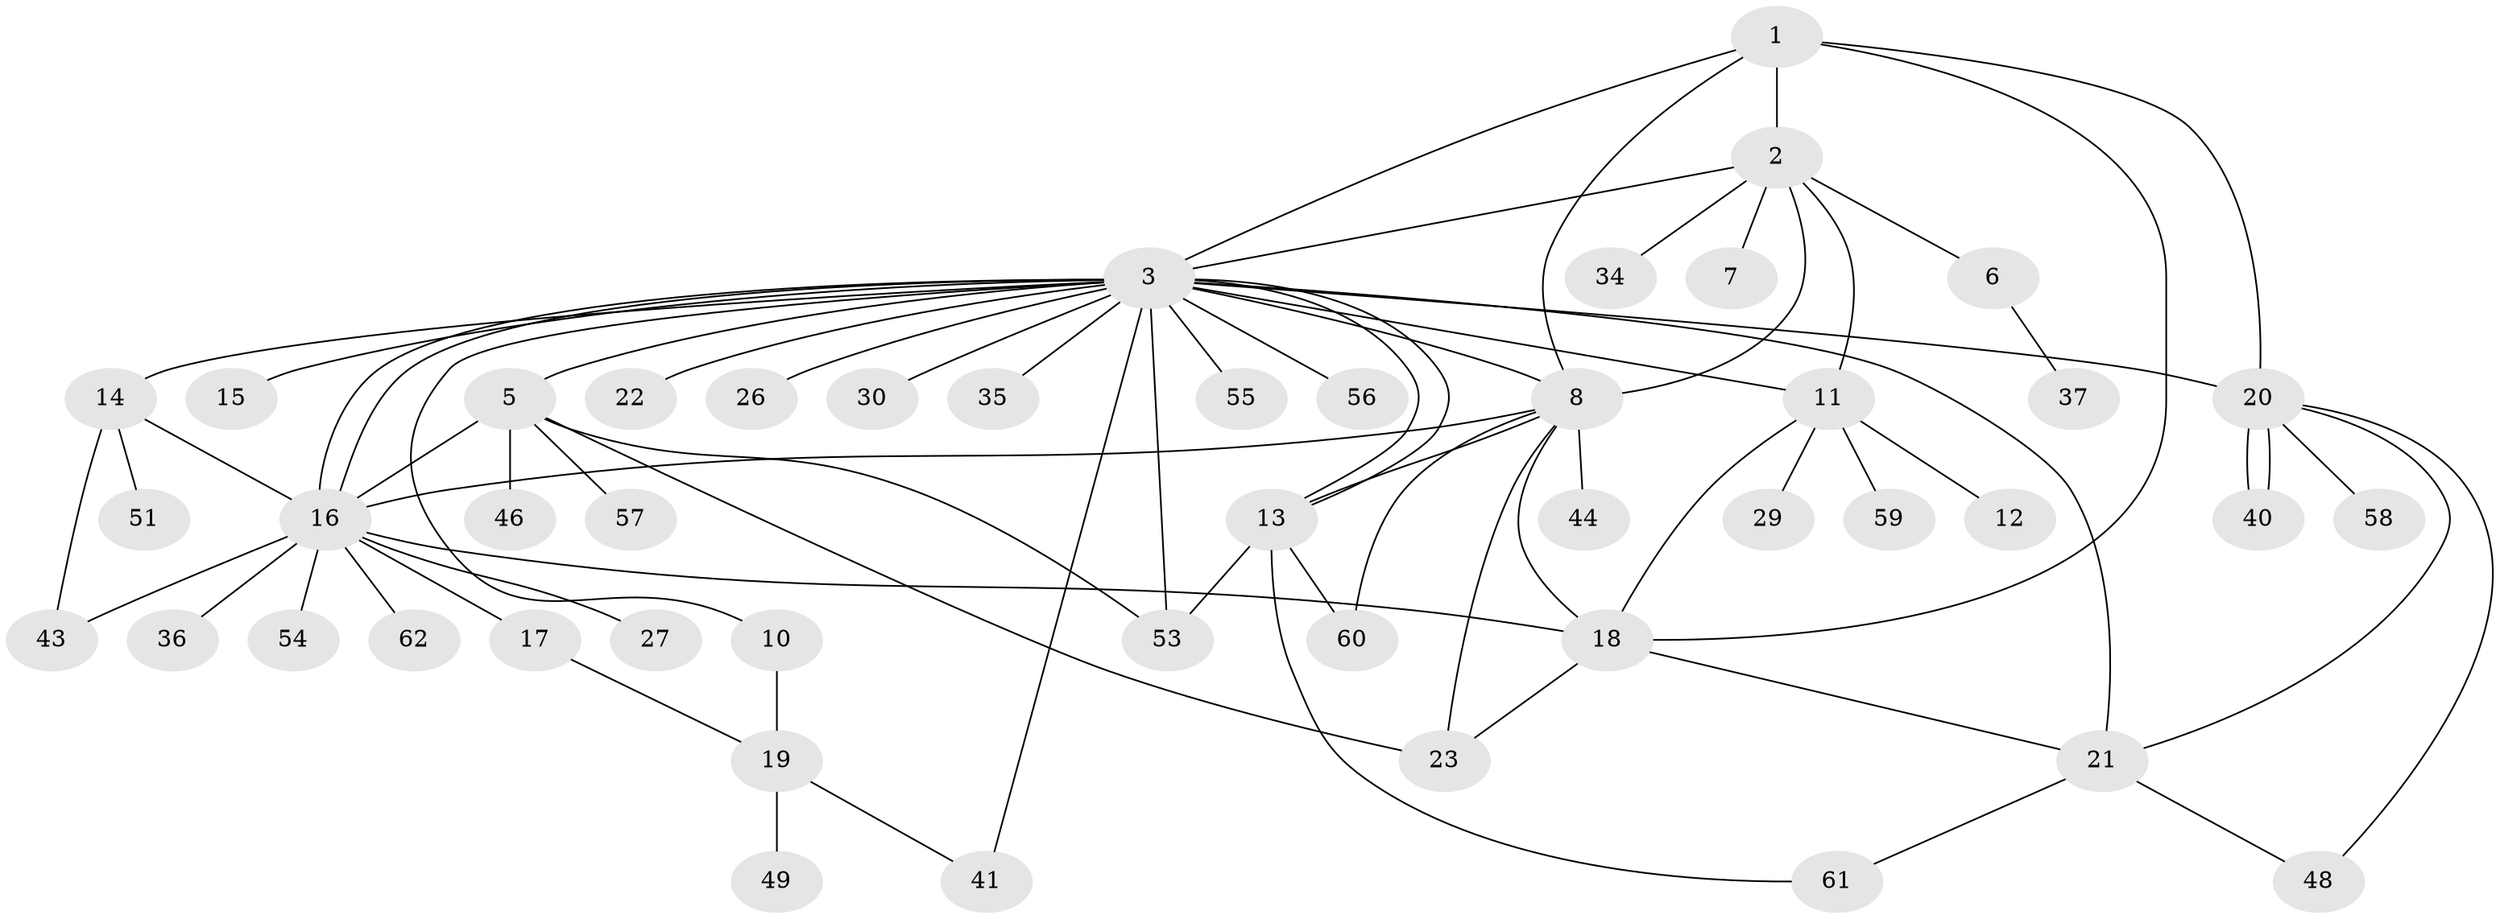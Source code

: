 // Generated by graph-tools (version 1.1) at 2025/51/02/27/25 19:51:57]
// undirected, 47 vertices, 73 edges
graph export_dot {
graph [start="1"]
  node [color=gray90,style=filled];
  1 [super="+31"];
  2 [super="+47"];
  3 [super="+4"];
  5 [super="+25"];
  6 [super="+9"];
  7;
  8 [super="+33"];
  10;
  11 [super="+52"];
  12;
  13 [super="+28"];
  14 [super="+32"];
  15;
  16 [super="+42"];
  17;
  18 [super="+50"];
  19 [super="+39"];
  20 [super="+45"];
  21 [super="+24"];
  22;
  23;
  26;
  27;
  29;
  30;
  34;
  35;
  36;
  37 [super="+38"];
  40;
  41;
  43;
  44;
  46;
  48;
  49;
  51;
  53;
  54;
  55;
  56;
  57;
  58;
  59;
  60 [super="+63"];
  61;
  62;
  1 -- 2;
  1 -- 3;
  1 -- 8;
  1 -- 18;
  1 -- 20;
  2 -- 3;
  2 -- 6;
  2 -- 7;
  2 -- 34;
  2 -- 8;
  2 -- 11;
  3 -- 10;
  3 -- 11;
  3 -- 13 [weight=2];
  3 -- 13;
  3 -- 14;
  3 -- 15;
  3 -- 16;
  3 -- 16;
  3 -- 20;
  3 -- 21;
  3 -- 30;
  3 -- 35;
  3 -- 41;
  3 -- 53;
  3 -- 55;
  3 -- 56;
  3 -- 26;
  3 -- 5;
  3 -- 22;
  3 -- 8;
  5 -- 16;
  5 -- 46;
  5 -- 53;
  5 -- 57;
  5 -- 23;
  6 -- 37;
  8 -- 16;
  8 -- 44;
  8 -- 18;
  8 -- 23;
  8 -- 13;
  8 -- 60;
  10 -- 19;
  11 -- 12;
  11 -- 18;
  11 -- 29;
  11 -- 59;
  13 -- 53;
  13 -- 60;
  13 -- 61;
  14 -- 16;
  14 -- 43;
  14 -- 51;
  16 -- 17;
  16 -- 18;
  16 -- 27;
  16 -- 36;
  16 -- 43;
  16 -- 54;
  16 -- 62;
  17 -- 19;
  18 -- 23;
  18 -- 21;
  19 -- 41;
  19 -- 49;
  20 -- 21;
  20 -- 40;
  20 -- 40;
  20 -- 48;
  20 -- 58;
  21 -- 61;
  21 -- 48;
}
